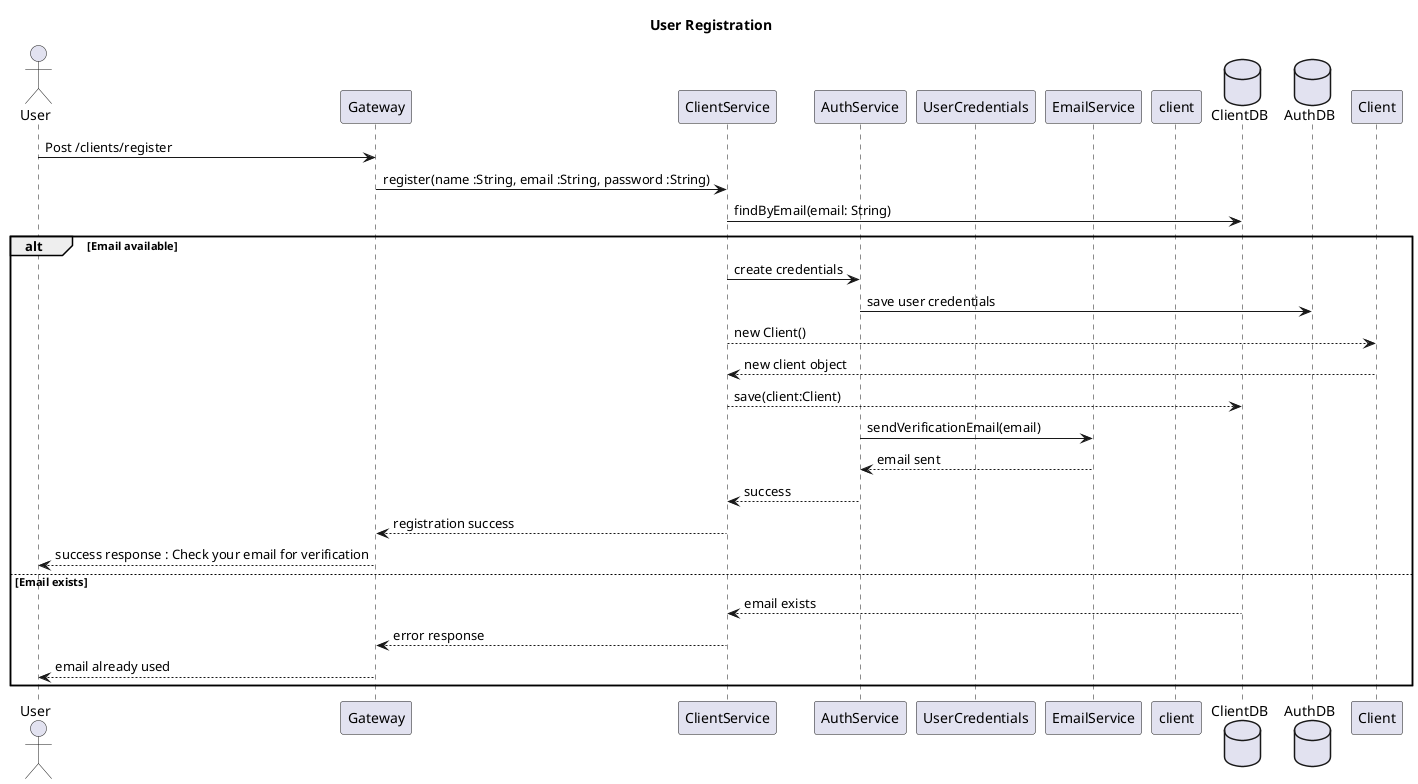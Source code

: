 @startuml cu01_register
title User Registration

actor User
participant Gateway
participant ClientService
participant AuthService 
participant UserCredentials 
participant EmailService
participant client
database ClientDB
database AuthDB

User -> Gateway: Post /clients/register
Gateway -> ClientService: register(name :String, email :String, password :String)
ClientService -> ClientDB: findByEmail(email: String)

alt Email available
    ClientService ->    AuthService: create credentials  
    AuthService -> AuthDB: save user credentials 
    ClientService --> Client: new Client()
    Client-->ClientService: new client object
    ClientService--> ClientDB: save(client:Client)
    AuthService -> EmailService: sendVerificationEmail(email)
    EmailService --> AuthService: email sent
    AuthService --> ClientService: success
    ClientService --> Gateway: registration success
    Gateway --> User: success response : Check your email for verification
else Email exists
    ClientDB --> ClientService: email exists
    ClientService --> Gateway: error response
    Gateway --> User: email already used
end

@enduml
public Client register(String name, String email, String motDePasse) {
    if (clientRepository.findByEmail(email) != null) {
        throw new IllegalArgumentException("Email already used");
    }

    // 1. Tell Auth Service to register credentials
    authClient.createUserCredential(new UserCredentialRequest(email, motDePasse));

    // 2. Create the client profile
    int verificationToken = UUID.randomUUID().hashCode();
    Client client = new Client(0, name, email, verificationToken, "PENDING");
    client = clientRepository.save(client);
    sendVerificationEmail(client);
    return client;
    }